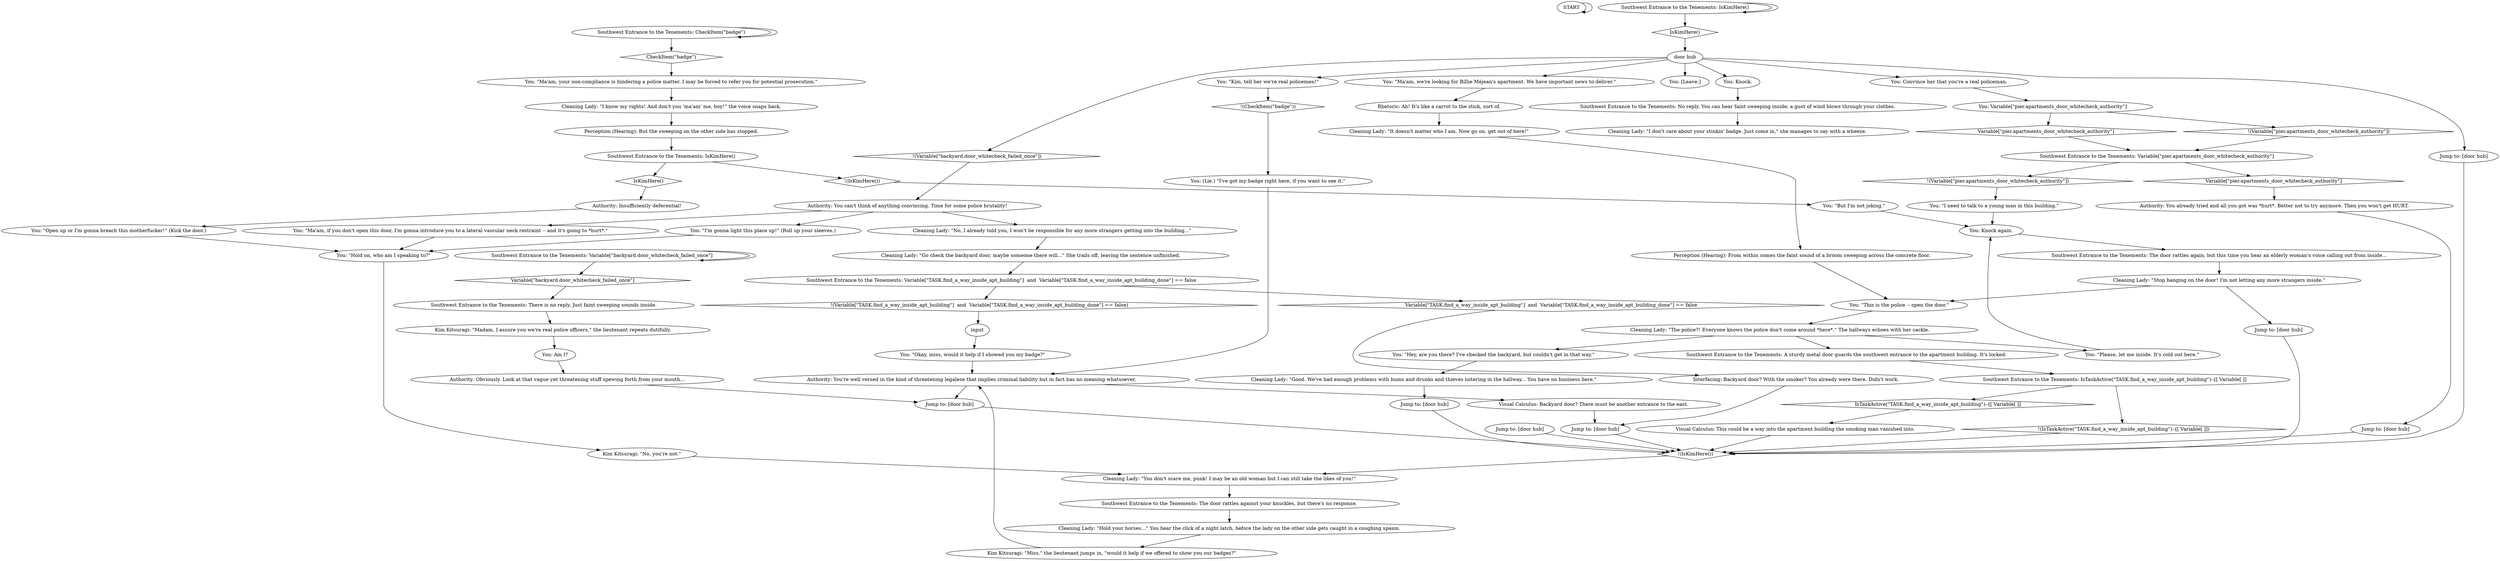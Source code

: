 # PIER / APARTMENTS PIER DOOR
# Approaching the door from outside.
# ==================================================
digraph G {
	  0 [label="START"];
	  1 [label="input"];
	  2 [label="Visual Calculus: Backyard door? There must be another entrance to the east."];
	  3 [label="You: Am I?"];
	  4 [label="Southwest Entrance to the Tenements: There is no reply. Just faint sweeping sounds inside."];
	  5 [label="Authority: You already tried and all you got was *hurt*. Better not to try anymore. Then you won't get HURT."];
	  6 [label="Authority: You're well versed in the kind of threatening legalese that implies criminal liability but in fact has no meaning whatsoever."];
	  7 [label="Rhetoric: Ah! It's like a carrot to the stick, sort of."];
	  8 [label="Southwest Entrance to the Tenements: No reply. You can hear faint sweeping inside; a gust of wind blows through your clothes."];
	  9 [label="Southwest Entrance to the Tenements: The door rattles against your knuckles, but there's no response."];
	  10 [label="Jump to: [door hub]"];
	  11 [label="You: \"Hold on, who am I speaking to?\""];
	  12 [label="Southwest Entrance to the Tenements: IsKimHere()"];
	  13 [label="IsKimHere()", shape=diamond];
	  14 [label="!(IsKimHere())", shape=diamond];
	  15 [label="door hub"];
	  16 [label="Kim Kitsuragi: \"No, you're not.\""];
	  17 [label="Cleaning Lady: \"It doesn't matter who I am. Now go on, get out of here!\""];
	  18 [label="Cleaning Lady: \"Hold your horses...\" You hear the click of a night latch, before the lady on the other side gets caught in a coughing spasm."];
	  19 [label="Jump to: [door hub]"];
	  20 [label="You: \"Ma'am, your non-compliance is hindering a police matter. I may be forced to refer you for potential prosecution.\""];
	  21 [label="You: \"Okay, miss, would it help if I showed you my badge?\""];
	  22 [label="Southwest Entrance to the Tenements: A sturdy metal door guards the southwest entrance to the apartment building. It's locked."];
	  23 [label="You: \"But I'm not joking.\""];
	  24 [label="Authority: Insufficiently deferential!"];
	  25 [label="Kim Kitsuragi: \"Miss,\" the lieutenant jumps in, \"would it help if we offered to show you our badges?\""];
	  26 [label="Cleaning Lady: \"I don't care about your stinkin' badge. Just come in,\" she manages to say with a wheeze."];
	  27 [label="Jump to: [door hub]"];
	  28 [label="You: \"Hey, are you there? I've checked the backyard, but couldn't get in that way.\""];
	  29 [label="You: \"I need to talk to a young man in this building.\""];
	  30 [label="Southwest Entrance to the Tenements: Variable[\"backyard.door_whitecheck_failed_once\"]"];
	  31 [label="Variable[\"backyard.door_whitecheck_failed_once\"]", shape=diamond];
	  32 [label="!(Variable[\"backyard.door_whitecheck_failed_once\"])", shape=diamond];
	  33 [label="You: Knock again."];
	  34 [label="Cleaning Lady: \"No, I already told you, I won't be responsible for any more strangers getting into the building...\""];
	  35 [label="You: \"Open up or I'm gonna breach this motherfucker!\" (Kick the door.)"];
	  36 [label="Southwest Entrance to the Tenements: CheckItem(\"badge\")"];
	  37 [label="CheckItem(\"badge\")", shape=diamond];
	  38 [label="!(CheckItem(\"badge\"))", shape=diamond];
	  39 [label="Kim Kitsuragi: \"Madam, I assure you we're real police officers,\" the lieutenant repeats dutifully."];
	  40 [label="Jump to: [door hub]"];
	  41 [label="You: Convince her that you're a real policeman."];
	  42 [label="You: Variable[\"pier.apartments_door_whitecheck_authority\"]"];
	  43 [label="Variable[\"pier.apartments_door_whitecheck_authority\"]", shape=diamond];
	  44 [label="!(Variable[\"pier.apartments_door_whitecheck_authority\"])", shape=diamond];
	  45 [label="Authority: You can't think of anything convincing. Time for some police brutality!"];
	  46 [label="Jump to: [door hub]"];
	  47 [label="Southwest Entrance to the Tenements: IsKimHere()"];
	  48 [label="IsKimHere()", shape=diamond];
	  49 [label="!(IsKimHere())", shape=diamond];
	  50 [label="Cleaning Lady: \"Stop banging on the door! I'm not letting any more strangers inside.\""];
	  51 [label="You: \"Kim, tell her we're real policemen!\""];
	  52 [label="Perception (Hearing): From within comes the faint sound of a broom sweeping across the concrete floor."];
	  53 [label="Visual Calculus: This could be a way into the apartment building the smoking man vanished into."];
	  54 [label="Jump to: [door hub]"];
	  55 [label="Cleaning Lady: \"Go check the backyard door, maybe someone there will...\" She trails off, leaving the sentence unfinished."];
	  56 [label="You: \"Ma'am, if you don't open this door, I'm gonna introduce you to a lateral vascular neck restraint -- and it's going to *hurt*.\""];
	  57 [label="Cleaning Lady: \"I know my rights! And don't you 'ma'am' me, boy!\" the voice snaps back."];
	  58 [label="Cleaning Lady: \"You don't scare me, punk! I may be an old woman but I can still take the likes of you!\""];
	  59 [label="You: \"Please, let me inside. It's cold out here.\""];
	  60 [label="Southwest Entrance to the Tenements: Variable[\"pier.apartments_door_whitecheck_authority\"]"];
	  61 [label="Variable[\"pier.apartments_door_whitecheck_authority\"]", shape=diamond];
	  62 [label="!(Variable[\"pier.apartments_door_whitecheck_authority\"])", shape=diamond];
	  63 [label="Cleaning Lady: \"The police?! Everyone knows the police don't come around *here*.“ The hallways echoes with her cackle."];
	  64 [label="You: (Lie.) \"I've got my badge right here, if you want to see it.\""];
	  65 [label="You: \"Ma'am, we're looking for Billie Méjean's apartment. We have important news to deliver.\""];
	  66 [label="Southwest Entrance to the Tenements: Variable[\"TASK.find_a_way_inside_apt_building\"]  and  Variable[\"TASK.find_a_way_inside_apt_building_done\"] == false"];
	  67 [label="Variable[\"TASK.find_a_way_inside_apt_building\"]  and  Variable[\"TASK.find_a_way_inside_apt_building_done\"] == false", shape=diamond];
	  68 [label="!(Variable[\"TASK.find_a_way_inside_apt_building\"]  and  Variable[\"TASK.find_a_way_inside_apt_building_done\"] == false)", shape=diamond];
	  69 [label="Authority: Obviously. Look at that vague yet threatening stuff spewing forth from your mouth..."];
	  70 [label="You: Knock."];
	  71 [label="You: [Leave.]"];
	  72 [label="Perception (Hearing): But the sweeping on the other side has stopped."];
	  73 [label="Southwest Entrance to the Tenements: The door rattles again, but this time you hear an elderly woman's voice calling out from inside..."];
	  74 [label="Jump to: [door hub]"];
	  75 [label="Interfacing: Backyard door? With the smoker? You already were there. Didn't work."];
	  76 [label="You: \"I'm gonna light this place up!\" (Roll up your sleeves.)"];
	  77 [label="You: \"This is the police -- open the door.\""];
	  78 [label="Southwest Entrance to the Tenements: IsTaskActive(\"TASK.find_a_way_inside_apt_building\")--[[ Variable[ ]]"];
	  79 [label="IsTaskActive(\"TASK.find_a_way_inside_apt_building\")--[[ Variable[ ]]", shape=diamond];
	  80 [label="!(IsTaskActive(\"TASK.find_a_way_inside_apt_building\")--[[ Variable[ ]])", shape=diamond];
	  81 [label="Cleaning Lady: \"Good. We've had enough problems with bums and drunks and thieves loitering in the hallway... You have no business here.\""];
	  0 -> 0
	  1 -> 21
	  2 -> 74
	  3 -> 69
	  4 -> 39
	  5 -> 46
	  6 -> 2
	  6 -> 19
	  7 -> 17
	  8 -> 26
	  9 -> 18
	  10 -> 14
	  11 -> 16
	  12 -> 12
	  12 -> 13
	  13 -> 15
	  14 -> 58
	  15 -> 32
	  15 -> 65
	  15 -> 70
	  15 -> 71
	  15 -> 41
	  15 -> 51
	  15 -> 27
	  16 -> 58
	  17 -> 52
	  18 -> 25
	  19 -> 14
	  20 -> 57
	  21 -> 6
	  22 -> 78
	  23 -> 33
	  24 -> 35
	  25 -> 6
	  27 -> 14
	  28 -> 81
	  29 -> 33
	  30 -> 30
	  30 -> 31
	  31 -> 4
	  32 -> 45
	  33 -> 73
	  34 -> 55
	  35 -> 11
	  36 -> 36
	  36 -> 37
	  37 -> 20
	  38 -> 64
	  39 -> 3
	  40 -> 14
	  41 -> 42
	  42 -> 43
	  42 -> 44
	  43 -> 60
	  44 -> 60
	  45 -> 56
	  45 -> 34
	  45 -> 76
	  46 -> 14
	  47 -> 48
	  47 -> 49
	  48 -> 24
	  49 -> 23
	  50 -> 10
	  50 -> 77
	  51 -> 38
	  52 -> 77
	  53 -> 14
	  54 -> 14
	  55 -> 66
	  56 -> 11
	  57 -> 72
	  58 -> 9
	  59 -> 33
	  60 -> 61
	  60 -> 62
	  61 -> 5
	  62 -> 29
	  63 -> 59
	  63 -> 28
	  63 -> 22
	  64 -> 6
	  65 -> 7
	  66 -> 67
	  66 -> 68
	  67 -> 75
	  68 -> 1
	  69 -> 19
	  70 -> 8
	  72 -> 47
	  73 -> 50
	  74 -> 14
	  75 -> 74
	  76 -> 11
	  77 -> 63
	  78 -> 80
	  78 -> 79
	  79 -> 53
	  80 -> 14
	  81 -> 54
}

